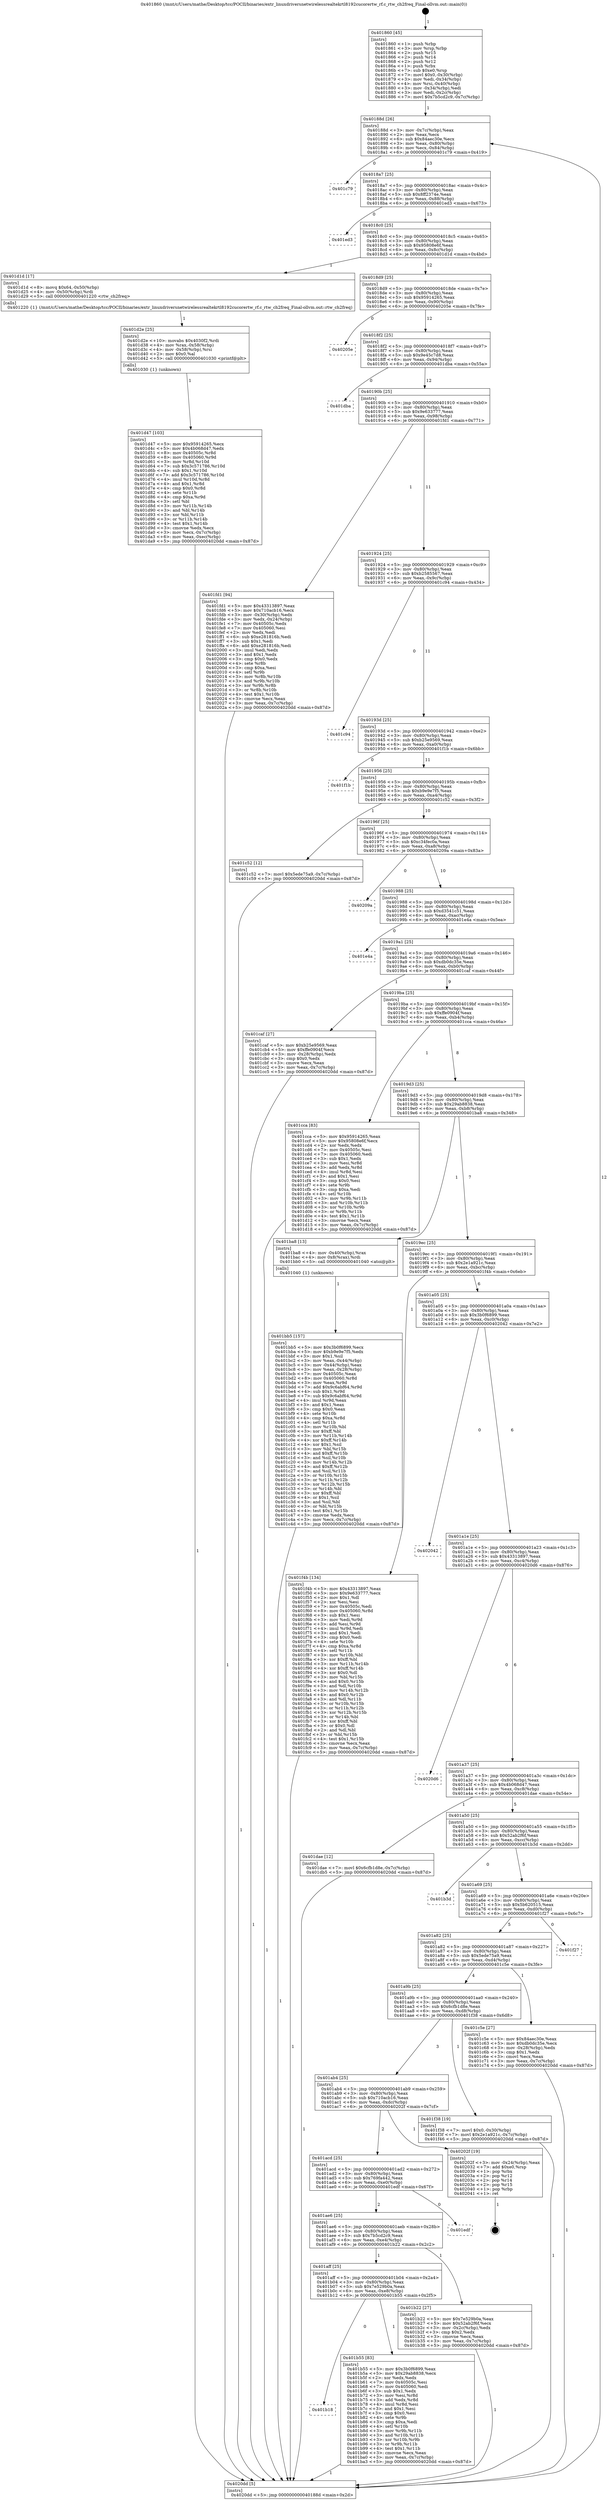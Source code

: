 digraph "0x401860" {
  label = "0x401860 (/mnt/c/Users/mathe/Desktop/tcc/POCII/binaries/extr_linuxdriversnetwirelessrealtekrtl8192cucorertw_rf.c_rtw_ch2freq_Final-ollvm.out::main(0))"
  labelloc = "t"
  node[shape=record]

  Entry [label="",width=0.3,height=0.3,shape=circle,fillcolor=black,style=filled]
  "0x40188d" [label="{
     0x40188d [26]\l
     | [instrs]\l
     &nbsp;&nbsp;0x40188d \<+3\>: mov -0x7c(%rbp),%eax\l
     &nbsp;&nbsp;0x401890 \<+2\>: mov %eax,%ecx\l
     &nbsp;&nbsp;0x401892 \<+6\>: sub $0x84aec30e,%ecx\l
     &nbsp;&nbsp;0x401898 \<+3\>: mov %eax,-0x80(%rbp)\l
     &nbsp;&nbsp;0x40189b \<+6\>: mov %ecx,-0x84(%rbp)\l
     &nbsp;&nbsp;0x4018a1 \<+6\>: je 0000000000401c79 \<main+0x419\>\l
  }"]
  "0x401c79" [label="{
     0x401c79\l
  }", style=dashed]
  "0x4018a7" [label="{
     0x4018a7 [25]\l
     | [instrs]\l
     &nbsp;&nbsp;0x4018a7 \<+5\>: jmp 00000000004018ac \<main+0x4c\>\l
     &nbsp;&nbsp;0x4018ac \<+3\>: mov -0x80(%rbp),%eax\l
     &nbsp;&nbsp;0x4018af \<+5\>: sub $0x8ff2374e,%eax\l
     &nbsp;&nbsp;0x4018b4 \<+6\>: mov %eax,-0x88(%rbp)\l
     &nbsp;&nbsp;0x4018ba \<+6\>: je 0000000000401ed3 \<main+0x673\>\l
  }"]
  Exit [label="",width=0.3,height=0.3,shape=circle,fillcolor=black,style=filled,peripheries=2]
  "0x401ed3" [label="{
     0x401ed3\l
  }", style=dashed]
  "0x4018c0" [label="{
     0x4018c0 [25]\l
     | [instrs]\l
     &nbsp;&nbsp;0x4018c0 \<+5\>: jmp 00000000004018c5 \<main+0x65\>\l
     &nbsp;&nbsp;0x4018c5 \<+3\>: mov -0x80(%rbp),%eax\l
     &nbsp;&nbsp;0x4018c8 \<+5\>: sub $0x95808e6f,%eax\l
     &nbsp;&nbsp;0x4018cd \<+6\>: mov %eax,-0x8c(%rbp)\l
     &nbsp;&nbsp;0x4018d3 \<+6\>: je 0000000000401d1d \<main+0x4bd\>\l
  }"]
  "0x401d47" [label="{
     0x401d47 [103]\l
     | [instrs]\l
     &nbsp;&nbsp;0x401d47 \<+5\>: mov $0x95914265,%ecx\l
     &nbsp;&nbsp;0x401d4c \<+5\>: mov $0x4b068d47,%edx\l
     &nbsp;&nbsp;0x401d51 \<+8\>: mov 0x40505c,%r8d\l
     &nbsp;&nbsp;0x401d59 \<+8\>: mov 0x405060,%r9d\l
     &nbsp;&nbsp;0x401d61 \<+3\>: mov %r8d,%r10d\l
     &nbsp;&nbsp;0x401d64 \<+7\>: sub $0x3c571786,%r10d\l
     &nbsp;&nbsp;0x401d6b \<+4\>: sub $0x1,%r10d\l
     &nbsp;&nbsp;0x401d6f \<+7\>: add $0x3c571786,%r10d\l
     &nbsp;&nbsp;0x401d76 \<+4\>: imul %r10d,%r8d\l
     &nbsp;&nbsp;0x401d7a \<+4\>: and $0x1,%r8d\l
     &nbsp;&nbsp;0x401d7e \<+4\>: cmp $0x0,%r8d\l
     &nbsp;&nbsp;0x401d82 \<+4\>: sete %r11b\l
     &nbsp;&nbsp;0x401d86 \<+4\>: cmp $0xa,%r9d\l
     &nbsp;&nbsp;0x401d8a \<+3\>: setl %bl\l
     &nbsp;&nbsp;0x401d8d \<+3\>: mov %r11b,%r14b\l
     &nbsp;&nbsp;0x401d90 \<+3\>: and %bl,%r14b\l
     &nbsp;&nbsp;0x401d93 \<+3\>: xor %bl,%r11b\l
     &nbsp;&nbsp;0x401d96 \<+3\>: or %r11b,%r14b\l
     &nbsp;&nbsp;0x401d99 \<+4\>: test $0x1,%r14b\l
     &nbsp;&nbsp;0x401d9d \<+3\>: cmovne %edx,%ecx\l
     &nbsp;&nbsp;0x401da0 \<+3\>: mov %ecx,-0x7c(%rbp)\l
     &nbsp;&nbsp;0x401da3 \<+6\>: mov %eax,-0xec(%rbp)\l
     &nbsp;&nbsp;0x401da9 \<+5\>: jmp 00000000004020dd \<main+0x87d\>\l
  }"]
  "0x401d1d" [label="{
     0x401d1d [17]\l
     | [instrs]\l
     &nbsp;&nbsp;0x401d1d \<+8\>: movq $0x64,-0x50(%rbp)\l
     &nbsp;&nbsp;0x401d25 \<+4\>: mov -0x50(%rbp),%rdi\l
     &nbsp;&nbsp;0x401d29 \<+5\>: call 0000000000401220 \<rtw_ch2freq\>\l
     | [calls]\l
     &nbsp;&nbsp;0x401220 \{1\} (/mnt/c/Users/mathe/Desktop/tcc/POCII/binaries/extr_linuxdriversnetwirelessrealtekrtl8192cucorertw_rf.c_rtw_ch2freq_Final-ollvm.out::rtw_ch2freq)\l
  }"]
  "0x4018d9" [label="{
     0x4018d9 [25]\l
     | [instrs]\l
     &nbsp;&nbsp;0x4018d9 \<+5\>: jmp 00000000004018de \<main+0x7e\>\l
     &nbsp;&nbsp;0x4018de \<+3\>: mov -0x80(%rbp),%eax\l
     &nbsp;&nbsp;0x4018e1 \<+5\>: sub $0x95914265,%eax\l
     &nbsp;&nbsp;0x4018e6 \<+6\>: mov %eax,-0x90(%rbp)\l
     &nbsp;&nbsp;0x4018ec \<+6\>: je 000000000040205e \<main+0x7fe\>\l
  }"]
  "0x401d2e" [label="{
     0x401d2e [25]\l
     | [instrs]\l
     &nbsp;&nbsp;0x401d2e \<+10\>: movabs $0x4030f2,%rdi\l
     &nbsp;&nbsp;0x401d38 \<+4\>: mov %rax,-0x58(%rbp)\l
     &nbsp;&nbsp;0x401d3c \<+4\>: mov -0x58(%rbp),%rsi\l
     &nbsp;&nbsp;0x401d40 \<+2\>: mov $0x0,%al\l
     &nbsp;&nbsp;0x401d42 \<+5\>: call 0000000000401030 \<printf@plt\>\l
     | [calls]\l
     &nbsp;&nbsp;0x401030 \{1\} (unknown)\l
  }"]
  "0x40205e" [label="{
     0x40205e\l
  }", style=dashed]
  "0x4018f2" [label="{
     0x4018f2 [25]\l
     | [instrs]\l
     &nbsp;&nbsp;0x4018f2 \<+5\>: jmp 00000000004018f7 \<main+0x97\>\l
     &nbsp;&nbsp;0x4018f7 \<+3\>: mov -0x80(%rbp),%eax\l
     &nbsp;&nbsp;0x4018fa \<+5\>: sub $0x9e45c7d8,%eax\l
     &nbsp;&nbsp;0x4018ff \<+6\>: mov %eax,-0x94(%rbp)\l
     &nbsp;&nbsp;0x401905 \<+6\>: je 0000000000401dba \<main+0x55a\>\l
  }"]
  "0x401bb5" [label="{
     0x401bb5 [157]\l
     | [instrs]\l
     &nbsp;&nbsp;0x401bb5 \<+5\>: mov $0x3b0f6899,%ecx\l
     &nbsp;&nbsp;0x401bba \<+5\>: mov $0xb9e9e7f5,%edx\l
     &nbsp;&nbsp;0x401bbf \<+3\>: mov $0x1,%sil\l
     &nbsp;&nbsp;0x401bc2 \<+3\>: mov %eax,-0x44(%rbp)\l
     &nbsp;&nbsp;0x401bc5 \<+3\>: mov -0x44(%rbp),%eax\l
     &nbsp;&nbsp;0x401bc8 \<+3\>: mov %eax,-0x28(%rbp)\l
     &nbsp;&nbsp;0x401bcb \<+7\>: mov 0x40505c,%eax\l
     &nbsp;&nbsp;0x401bd2 \<+8\>: mov 0x405060,%r8d\l
     &nbsp;&nbsp;0x401bda \<+3\>: mov %eax,%r9d\l
     &nbsp;&nbsp;0x401bdd \<+7\>: add $0x9c6abf64,%r9d\l
     &nbsp;&nbsp;0x401be4 \<+4\>: sub $0x1,%r9d\l
     &nbsp;&nbsp;0x401be8 \<+7\>: sub $0x9c6abf64,%r9d\l
     &nbsp;&nbsp;0x401bef \<+4\>: imul %r9d,%eax\l
     &nbsp;&nbsp;0x401bf3 \<+3\>: and $0x1,%eax\l
     &nbsp;&nbsp;0x401bf6 \<+3\>: cmp $0x0,%eax\l
     &nbsp;&nbsp;0x401bf9 \<+4\>: sete %r10b\l
     &nbsp;&nbsp;0x401bfd \<+4\>: cmp $0xa,%r8d\l
     &nbsp;&nbsp;0x401c01 \<+4\>: setl %r11b\l
     &nbsp;&nbsp;0x401c05 \<+3\>: mov %r10b,%bl\l
     &nbsp;&nbsp;0x401c08 \<+3\>: xor $0xff,%bl\l
     &nbsp;&nbsp;0x401c0b \<+3\>: mov %r11b,%r14b\l
     &nbsp;&nbsp;0x401c0e \<+4\>: xor $0xff,%r14b\l
     &nbsp;&nbsp;0x401c12 \<+4\>: xor $0x1,%sil\l
     &nbsp;&nbsp;0x401c16 \<+3\>: mov %bl,%r15b\l
     &nbsp;&nbsp;0x401c19 \<+4\>: and $0xff,%r15b\l
     &nbsp;&nbsp;0x401c1d \<+3\>: and %sil,%r10b\l
     &nbsp;&nbsp;0x401c20 \<+3\>: mov %r14b,%r12b\l
     &nbsp;&nbsp;0x401c23 \<+4\>: and $0xff,%r12b\l
     &nbsp;&nbsp;0x401c27 \<+3\>: and %sil,%r11b\l
     &nbsp;&nbsp;0x401c2a \<+3\>: or %r10b,%r15b\l
     &nbsp;&nbsp;0x401c2d \<+3\>: or %r11b,%r12b\l
     &nbsp;&nbsp;0x401c30 \<+3\>: xor %r12b,%r15b\l
     &nbsp;&nbsp;0x401c33 \<+3\>: or %r14b,%bl\l
     &nbsp;&nbsp;0x401c36 \<+3\>: xor $0xff,%bl\l
     &nbsp;&nbsp;0x401c39 \<+4\>: or $0x1,%sil\l
     &nbsp;&nbsp;0x401c3d \<+3\>: and %sil,%bl\l
     &nbsp;&nbsp;0x401c40 \<+3\>: or %bl,%r15b\l
     &nbsp;&nbsp;0x401c43 \<+4\>: test $0x1,%r15b\l
     &nbsp;&nbsp;0x401c47 \<+3\>: cmovne %edx,%ecx\l
     &nbsp;&nbsp;0x401c4a \<+3\>: mov %ecx,-0x7c(%rbp)\l
     &nbsp;&nbsp;0x401c4d \<+5\>: jmp 00000000004020dd \<main+0x87d\>\l
  }"]
  "0x401dba" [label="{
     0x401dba\l
  }", style=dashed]
  "0x40190b" [label="{
     0x40190b [25]\l
     | [instrs]\l
     &nbsp;&nbsp;0x40190b \<+5\>: jmp 0000000000401910 \<main+0xb0\>\l
     &nbsp;&nbsp;0x401910 \<+3\>: mov -0x80(%rbp),%eax\l
     &nbsp;&nbsp;0x401913 \<+5\>: sub $0x9e633777,%eax\l
     &nbsp;&nbsp;0x401918 \<+6\>: mov %eax,-0x98(%rbp)\l
     &nbsp;&nbsp;0x40191e \<+6\>: je 0000000000401fd1 \<main+0x771\>\l
  }"]
  "0x401b18" [label="{
     0x401b18\l
  }", style=dashed]
  "0x401fd1" [label="{
     0x401fd1 [94]\l
     | [instrs]\l
     &nbsp;&nbsp;0x401fd1 \<+5\>: mov $0x43313897,%eax\l
     &nbsp;&nbsp;0x401fd6 \<+5\>: mov $0x710acb16,%ecx\l
     &nbsp;&nbsp;0x401fdb \<+3\>: mov -0x30(%rbp),%edx\l
     &nbsp;&nbsp;0x401fde \<+3\>: mov %edx,-0x24(%rbp)\l
     &nbsp;&nbsp;0x401fe1 \<+7\>: mov 0x40505c,%edx\l
     &nbsp;&nbsp;0x401fe8 \<+7\>: mov 0x405060,%esi\l
     &nbsp;&nbsp;0x401fef \<+2\>: mov %edx,%edi\l
     &nbsp;&nbsp;0x401ff1 \<+6\>: sub $0xe281816b,%edi\l
     &nbsp;&nbsp;0x401ff7 \<+3\>: sub $0x1,%edi\l
     &nbsp;&nbsp;0x401ffa \<+6\>: add $0xe281816b,%edi\l
     &nbsp;&nbsp;0x402000 \<+3\>: imul %edi,%edx\l
     &nbsp;&nbsp;0x402003 \<+3\>: and $0x1,%edx\l
     &nbsp;&nbsp;0x402006 \<+3\>: cmp $0x0,%edx\l
     &nbsp;&nbsp;0x402009 \<+4\>: sete %r8b\l
     &nbsp;&nbsp;0x40200d \<+3\>: cmp $0xa,%esi\l
     &nbsp;&nbsp;0x402010 \<+4\>: setl %r9b\l
     &nbsp;&nbsp;0x402014 \<+3\>: mov %r8b,%r10b\l
     &nbsp;&nbsp;0x402017 \<+3\>: and %r9b,%r10b\l
     &nbsp;&nbsp;0x40201a \<+3\>: xor %r9b,%r8b\l
     &nbsp;&nbsp;0x40201d \<+3\>: or %r8b,%r10b\l
     &nbsp;&nbsp;0x402020 \<+4\>: test $0x1,%r10b\l
     &nbsp;&nbsp;0x402024 \<+3\>: cmovne %ecx,%eax\l
     &nbsp;&nbsp;0x402027 \<+3\>: mov %eax,-0x7c(%rbp)\l
     &nbsp;&nbsp;0x40202a \<+5\>: jmp 00000000004020dd \<main+0x87d\>\l
  }"]
  "0x401924" [label="{
     0x401924 [25]\l
     | [instrs]\l
     &nbsp;&nbsp;0x401924 \<+5\>: jmp 0000000000401929 \<main+0xc9\>\l
     &nbsp;&nbsp;0x401929 \<+3\>: mov -0x80(%rbp),%eax\l
     &nbsp;&nbsp;0x40192c \<+5\>: sub $0xb2585567,%eax\l
     &nbsp;&nbsp;0x401931 \<+6\>: mov %eax,-0x9c(%rbp)\l
     &nbsp;&nbsp;0x401937 \<+6\>: je 0000000000401c94 \<main+0x434\>\l
  }"]
  "0x401b55" [label="{
     0x401b55 [83]\l
     | [instrs]\l
     &nbsp;&nbsp;0x401b55 \<+5\>: mov $0x3b0f6899,%eax\l
     &nbsp;&nbsp;0x401b5a \<+5\>: mov $0x29ab8838,%ecx\l
     &nbsp;&nbsp;0x401b5f \<+2\>: xor %edx,%edx\l
     &nbsp;&nbsp;0x401b61 \<+7\>: mov 0x40505c,%esi\l
     &nbsp;&nbsp;0x401b68 \<+7\>: mov 0x405060,%edi\l
     &nbsp;&nbsp;0x401b6f \<+3\>: sub $0x1,%edx\l
     &nbsp;&nbsp;0x401b72 \<+3\>: mov %esi,%r8d\l
     &nbsp;&nbsp;0x401b75 \<+3\>: add %edx,%r8d\l
     &nbsp;&nbsp;0x401b78 \<+4\>: imul %r8d,%esi\l
     &nbsp;&nbsp;0x401b7c \<+3\>: and $0x1,%esi\l
     &nbsp;&nbsp;0x401b7f \<+3\>: cmp $0x0,%esi\l
     &nbsp;&nbsp;0x401b82 \<+4\>: sete %r9b\l
     &nbsp;&nbsp;0x401b86 \<+3\>: cmp $0xa,%edi\l
     &nbsp;&nbsp;0x401b89 \<+4\>: setl %r10b\l
     &nbsp;&nbsp;0x401b8d \<+3\>: mov %r9b,%r11b\l
     &nbsp;&nbsp;0x401b90 \<+3\>: and %r10b,%r11b\l
     &nbsp;&nbsp;0x401b93 \<+3\>: xor %r10b,%r9b\l
     &nbsp;&nbsp;0x401b96 \<+3\>: or %r9b,%r11b\l
     &nbsp;&nbsp;0x401b99 \<+4\>: test $0x1,%r11b\l
     &nbsp;&nbsp;0x401b9d \<+3\>: cmovne %ecx,%eax\l
     &nbsp;&nbsp;0x401ba0 \<+3\>: mov %eax,-0x7c(%rbp)\l
     &nbsp;&nbsp;0x401ba3 \<+5\>: jmp 00000000004020dd \<main+0x87d\>\l
  }"]
  "0x401c94" [label="{
     0x401c94\l
  }", style=dashed]
  "0x40193d" [label="{
     0x40193d [25]\l
     | [instrs]\l
     &nbsp;&nbsp;0x40193d \<+5\>: jmp 0000000000401942 \<main+0xe2\>\l
     &nbsp;&nbsp;0x401942 \<+3\>: mov -0x80(%rbp),%eax\l
     &nbsp;&nbsp;0x401945 \<+5\>: sub $0xb25e9569,%eax\l
     &nbsp;&nbsp;0x40194a \<+6\>: mov %eax,-0xa0(%rbp)\l
     &nbsp;&nbsp;0x401950 \<+6\>: je 0000000000401f1b \<main+0x6bb\>\l
  }"]
  "0x401860" [label="{
     0x401860 [45]\l
     | [instrs]\l
     &nbsp;&nbsp;0x401860 \<+1\>: push %rbp\l
     &nbsp;&nbsp;0x401861 \<+3\>: mov %rsp,%rbp\l
     &nbsp;&nbsp;0x401864 \<+2\>: push %r15\l
     &nbsp;&nbsp;0x401866 \<+2\>: push %r14\l
     &nbsp;&nbsp;0x401868 \<+2\>: push %r12\l
     &nbsp;&nbsp;0x40186a \<+1\>: push %rbx\l
     &nbsp;&nbsp;0x40186b \<+7\>: sub $0xe0,%rsp\l
     &nbsp;&nbsp;0x401872 \<+7\>: movl $0x0,-0x30(%rbp)\l
     &nbsp;&nbsp;0x401879 \<+3\>: mov %edi,-0x34(%rbp)\l
     &nbsp;&nbsp;0x40187c \<+4\>: mov %rsi,-0x40(%rbp)\l
     &nbsp;&nbsp;0x401880 \<+3\>: mov -0x34(%rbp),%edi\l
     &nbsp;&nbsp;0x401883 \<+3\>: mov %edi,-0x2c(%rbp)\l
     &nbsp;&nbsp;0x401886 \<+7\>: movl $0x7b5cd2c9,-0x7c(%rbp)\l
  }"]
  "0x401f1b" [label="{
     0x401f1b\l
  }", style=dashed]
  "0x401956" [label="{
     0x401956 [25]\l
     | [instrs]\l
     &nbsp;&nbsp;0x401956 \<+5\>: jmp 000000000040195b \<main+0xfb\>\l
     &nbsp;&nbsp;0x40195b \<+3\>: mov -0x80(%rbp),%eax\l
     &nbsp;&nbsp;0x40195e \<+5\>: sub $0xb9e9e7f5,%eax\l
     &nbsp;&nbsp;0x401963 \<+6\>: mov %eax,-0xa4(%rbp)\l
     &nbsp;&nbsp;0x401969 \<+6\>: je 0000000000401c52 \<main+0x3f2\>\l
  }"]
  "0x4020dd" [label="{
     0x4020dd [5]\l
     | [instrs]\l
     &nbsp;&nbsp;0x4020dd \<+5\>: jmp 000000000040188d \<main+0x2d\>\l
  }"]
  "0x401c52" [label="{
     0x401c52 [12]\l
     | [instrs]\l
     &nbsp;&nbsp;0x401c52 \<+7\>: movl $0x5ede75a9,-0x7c(%rbp)\l
     &nbsp;&nbsp;0x401c59 \<+5\>: jmp 00000000004020dd \<main+0x87d\>\l
  }"]
  "0x40196f" [label="{
     0x40196f [25]\l
     | [instrs]\l
     &nbsp;&nbsp;0x40196f \<+5\>: jmp 0000000000401974 \<main+0x114\>\l
     &nbsp;&nbsp;0x401974 \<+3\>: mov -0x80(%rbp),%eax\l
     &nbsp;&nbsp;0x401977 \<+5\>: sub $0xc34fec0a,%eax\l
     &nbsp;&nbsp;0x40197c \<+6\>: mov %eax,-0xa8(%rbp)\l
     &nbsp;&nbsp;0x401982 \<+6\>: je 000000000040209a \<main+0x83a\>\l
  }"]
  "0x401aff" [label="{
     0x401aff [25]\l
     | [instrs]\l
     &nbsp;&nbsp;0x401aff \<+5\>: jmp 0000000000401b04 \<main+0x2a4\>\l
     &nbsp;&nbsp;0x401b04 \<+3\>: mov -0x80(%rbp),%eax\l
     &nbsp;&nbsp;0x401b07 \<+5\>: sub $0x7e529b0a,%eax\l
     &nbsp;&nbsp;0x401b0c \<+6\>: mov %eax,-0xe8(%rbp)\l
     &nbsp;&nbsp;0x401b12 \<+6\>: je 0000000000401b55 \<main+0x2f5\>\l
  }"]
  "0x40209a" [label="{
     0x40209a\l
  }", style=dashed]
  "0x401988" [label="{
     0x401988 [25]\l
     | [instrs]\l
     &nbsp;&nbsp;0x401988 \<+5\>: jmp 000000000040198d \<main+0x12d\>\l
     &nbsp;&nbsp;0x40198d \<+3\>: mov -0x80(%rbp),%eax\l
     &nbsp;&nbsp;0x401990 \<+5\>: sub $0xd3541c51,%eax\l
     &nbsp;&nbsp;0x401995 \<+6\>: mov %eax,-0xac(%rbp)\l
     &nbsp;&nbsp;0x40199b \<+6\>: je 0000000000401e4a \<main+0x5ea\>\l
  }"]
  "0x401b22" [label="{
     0x401b22 [27]\l
     | [instrs]\l
     &nbsp;&nbsp;0x401b22 \<+5\>: mov $0x7e529b0a,%eax\l
     &nbsp;&nbsp;0x401b27 \<+5\>: mov $0x52ab2f6f,%ecx\l
     &nbsp;&nbsp;0x401b2c \<+3\>: mov -0x2c(%rbp),%edx\l
     &nbsp;&nbsp;0x401b2f \<+3\>: cmp $0x2,%edx\l
     &nbsp;&nbsp;0x401b32 \<+3\>: cmovne %ecx,%eax\l
     &nbsp;&nbsp;0x401b35 \<+3\>: mov %eax,-0x7c(%rbp)\l
     &nbsp;&nbsp;0x401b38 \<+5\>: jmp 00000000004020dd \<main+0x87d\>\l
  }"]
  "0x401e4a" [label="{
     0x401e4a\l
  }", style=dashed]
  "0x4019a1" [label="{
     0x4019a1 [25]\l
     | [instrs]\l
     &nbsp;&nbsp;0x4019a1 \<+5\>: jmp 00000000004019a6 \<main+0x146\>\l
     &nbsp;&nbsp;0x4019a6 \<+3\>: mov -0x80(%rbp),%eax\l
     &nbsp;&nbsp;0x4019a9 \<+5\>: sub $0xdb0dc35e,%eax\l
     &nbsp;&nbsp;0x4019ae \<+6\>: mov %eax,-0xb0(%rbp)\l
     &nbsp;&nbsp;0x4019b4 \<+6\>: je 0000000000401caf \<main+0x44f\>\l
  }"]
  "0x401ae6" [label="{
     0x401ae6 [25]\l
     | [instrs]\l
     &nbsp;&nbsp;0x401ae6 \<+5\>: jmp 0000000000401aeb \<main+0x28b\>\l
     &nbsp;&nbsp;0x401aeb \<+3\>: mov -0x80(%rbp),%eax\l
     &nbsp;&nbsp;0x401aee \<+5\>: sub $0x7b5cd2c9,%eax\l
     &nbsp;&nbsp;0x401af3 \<+6\>: mov %eax,-0xe4(%rbp)\l
     &nbsp;&nbsp;0x401af9 \<+6\>: je 0000000000401b22 \<main+0x2c2\>\l
  }"]
  "0x401caf" [label="{
     0x401caf [27]\l
     | [instrs]\l
     &nbsp;&nbsp;0x401caf \<+5\>: mov $0xb25e9569,%eax\l
     &nbsp;&nbsp;0x401cb4 \<+5\>: mov $0xffe0904f,%ecx\l
     &nbsp;&nbsp;0x401cb9 \<+3\>: mov -0x28(%rbp),%edx\l
     &nbsp;&nbsp;0x401cbc \<+3\>: cmp $0x0,%edx\l
     &nbsp;&nbsp;0x401cbf \<+3\>: cmove %ecx,%eax\l
     &nbsp;&nbsp;0x401cc2 \<+3\>: mov %eax,-0x7c(%rbp)\l
     &nbsp;&nbsp;0x401cc5 \<+5\>: jmp 00000000004020dd \<main+0x87d\>\l
  }"]
  "0x4019ba" [label="{
     0x4019ba [25]\l
     | [instrs]\l
     &nbsp;&nbsp;0x4019ba \<+5\>: jmp 00000000004019bf \<main+0x15f\>\l
     &nbsp;&nbsp;0x4019bf \<+3\>: mov -0x80(%rbp),%eax\l
     &nbsp;&nbsp;0x4019c2 \<+5\>: sub $0xffe0904f,%eax\l
     &nbsp;&nbsp;0x4019c7 \<+6\>: mov %eax,-0xb4(%rbp)\l
     &nbsp;&nbsp;0x4019cd \<+6\>: je 0000000000401cca \<main+0x46a\>\l
  }"]
  "0x401edf" [label="{
     0x401edf\l
  }", style=dashed]
  "0x401cca" [label="{
     0x401cca [83]\l
     | [instrs]\l
     &nbsp;&nbsp;0x401cca \<+5\>: mov $0x95914265,%eax\l
     &nbsp;&nbsp;0x401ccf \<+5\>: mov $0x95808e6f,%ecx\l
     &nbsp;&nbsp;0x401cd4 \<+2\>: xor %edx,%edx\l
     &nbsp;&nbsp;0x401cd6 \<+7\>: mov 0x40505c,%esi\l
     &nbsp;&nbsp;0x401cdd \<+7\>: mov 0x405060,%edi\l
     &nbsp;&nbsp;0x401ce4 \<+3\>: sub $0x1,%edx\l
     &nbsp;&nbsp;0x401ce7 \<+3\>: mov %esi,%r8d\l
     &nbsp;&nbsp;0x401cea \<+3\>: add %edx,%r8d\l
     &nbsp;&nbsp;0x401ced \<+4\>: imul %r8d,%esi\l
     &nbsp;&nbsp;0x401cf1 \<+3\>: and $0x1,%esi\l
     &nbsp;&nbsp;0x401cf4 \<+3\>: cmp $0x0,%esi\l
     &nbsp;&nbsp;0x401cf7 \<+4\>: sete %r9b\l
     &nbsp;&nbsp;0x401cfb \<+3\>: cmp $0xa,%edi\l
     &nbsp;&nbsp;0x401cfe \<+4\>: setl %r10b\l
     &nbsp;&nbsp;0x401d02 \<+3\>: mov %r9b,%r11b\l
     &nbsp;&nbsp;0x401d05 \<+3\>: and %r10b,%r11b\l
     &nbsp;&nbsp;0x401d08 \<+3\>: xor %r10b,%r9b\l
     &nbsp;&nbsp;0x401d0b \<+3\>: or %r9b,%r11b\l
     &nbsp;&nbsp;0x401d0e \<+4\>: test $0x1,%r11b\l
     &nbsp;&nbsp;0x401d12 \<+3\>: cmovne %ecx,%eax\l
     &nbsp;&nbsp;0x401d15 \<+3\>: mov %eax,-0x7c(%rbp)\l
     &nbsp;&nbsp;0x401d18 \<+5\>: jmp 00000000004020dd \<main+0x87d\>\l
  }"]
  "0x4019d3" [label="{
     0x4019d3 [25]\l
     | [instrs]\l
     &nbsp;&nbsp;0x4019d3 \<+5\>: jmp 00000000004019d8 \<main+0x178\>\l
     &nbsp;&nbsp;0x4019d8 \<+3\>: mov -0x80(%rbp),%eax\l
     &nbsp;&nbsp;0x4019db \<+5\>: sub $0x29ab8838,%eax\l
     &nbsp;&nbsp;0x4019e0 \<+6\>: mov %eax,-0xb8(%rbp)\l
     &nbsp;&nbsp;0x4019e6 \<+6\>: je 0000000000401ba8 \<main+0x348\>\l
  }"]
  "0x401acd" [label="{
     0x401acd [25]\l
     | [instrs]\l
     &nbsp;&nbsp;0x401acd \<+5\>: jmp 0000000000401ad2 \<main+0x272\>\l
     &nbsp;&nbsp;0x401ad2 \<+3\>: mov -0x80(%rbp),%eax\l
     &nbsp;&nbsp;0x401ad5 \<+5\>: sub $0x769fa442,%eax\l
     &nbsp;&nbsp;0x401ada \<+6\>: mov %eax,-0xe0(%rbp)\l
     &nbsp;&nbsp;0x401ae0 \<+6\>: je 0000000000401edf \<main+0x67f\>\l
  }"]
  "0x401ba8" [label="{
     0x401ba8 [13]\l
     | [instrs]\l
     &nbsp;&nbsp;0x401ba8 \<+4\>: mov -0x40(%rbp),%rax\l
     &nbsp;&nbsp;0x401bac \<+4\>: mov 0x8(%rax),%rdi\l
     &nbsp;&nbsp;0x401bb0 \<+5\>: call 0000000000401040 \<atoi@plt\>\l
     | [calls]\l
     &nbsp;&nbsp;0x401040 \{1\} (unknown)\l
  }"]
  "0x4019ec" [label="{
     0x4019ec [25]\l
     | [instrs]\l
     &nbsp;&nbsp;0x4019ec \<+5\>: jmp 00000000004019f1 \<main+0x191\>\l
     &nbsp;&nbsp;0x4019f1 \<+3\>: mov -0x80(%rbp),%eax\l
     &nbsp;&nbsp;0x4019f4 \<+5\>: sub $0x2e1a921c,%eax\l
     &nbsp;&nbsp;0x4019f9 \<+6\>: mov %eax,-0xbc(%rbp)\l
     &nbsp;&nbsp;0x4019ff \<+6\>: je 0000000000401f4b \<main+0x6eb\>\l
  }"]
  "0x40202f" [label="{
     0x40202f [19]\l
     | [instrs]\l
     &nbsp;&nbsp;0x40202f \<+3\>: mov -0x24(%rbp),%eax\l
     &nbsp;&nbsp;0x402032 \<+7\>: add $0xe0,%rsp\l
     &nbsp;&nbsp;0x402039 \<+1\>: pop %rbx\l
     &nbsp;&nbsp;0x40203a \<+2\>: pop %r12\l
     &nbsp;&nbsp;0x40203c \<+2\>: pop %r14\l
     &nbsp;&nbsp;0x40203e \<+2\>: pop %r15\l
     &nbsp;&nbsp;0x402040 \<+1\>: pop %rbp\l
     &nbsp;&nbsp;0x402041 \<+1\>: ret\l
  }"]
  "0x401f4b" [label="{
     0x401f4b [134]\l
     | [instrs]\l
     &nbsp;&nbsp;0x401f4b \<+5\>: mov $0x43313897,%eax\l
     &nbsp;&nbsp;0x401f50 \<+5\>: mov $0x9e633777,%ecx\l
     &nbsp;&nbsp;0x401f55 \<+2\>: mov $0x1,%dl\l
     &nbsp;&nbsp;0x401f57 \<+2\>: xor %esi,%esi\l
     &nbsp;&nbsp;0x401f59 \<+7\>: mov 0x40505c,%edi\l
     &nbsp;&nbsp;0x401f60 \<+8\>: mov 0x405060,%r8d\l
     &nbsp;&nbsp;0x401f68 \<+3\>: sub $0x1,%esi\l
     &nbsp;&nbsp;0x401f6b \<+3\>: mov %edi,%r9d\l
     &nbsp;&nbsp;0x401f6e \<+3\>: add %esi,%r9d\l
     &nbsp;&nbsp;0x401f71 \<+4\>: imul %r9d,%edi\l
     &nbsp;&nbsp;0x401f75 \<+3\>: and $0x1,%edi\l
     &nbsp;&nbsp;0x401f78 \<+3\>: cmp $0x0,%edi\l
     &nbsp;&nbsp;0x401f7b \<+4\>: sete %r10b\l
     &nbsp;&nbsp;0x401f7f \<+4\>: cmp $0xa,%r8d\l
     &nbsp;&nbsp;0x401f83 \<+4\>: setl %r11b\l
     &nbsp;&nbsp;0x401f87 \<+3\>: mov %r10b,%bl\l
     &nbsp;&nbsp;0x401f8a \<+3\>: xor $0xff,%bl\l
     &nbsp;&nbsp;0x401f8d \<+3\>: mov %r11b,%r14b\l
     &nbsp;&nbsp;0x401f90 \<+4\>: xor $0xff,%r14b\l
     &nbsp;&nbsp;0x401f94 \<+3\>: xor $0x0,%dl\l
     &nbsp;&nbsp;0x401f97 \<+3\>: mov %bl,%r15b\l
     &nbsp;&nbsp;0x401f9a \<+4\>: and $0x0,%r15b\l
     &nbsp;&nbsp;0x401f9e \<+3\>: and %dl,%r10b\l
     &nbsp;&nbsp;0x401fa1 \<+3\>: mov %r14b,%r12b\l
     &nbsp;&nbsp;0x401fa4 \<+4\>: and $0x0,%r12b\l
     &nbsp;&nbsp;0x401fa8 \<+3\>: and %dl,%r11b\l
     &nbsp;&nbsp;0x401fab \<+3\>: or %r10b,%r15b\l
     &nbsp;&nbsp;0x401fae \<+3\>: or %r11b,%r12b\l
     &nbsp;&nbsp;0x401fb1 \<+3\>: xor %r12b,%r15b\l
     &nbsp;&nbsp;0x401fb4 \<+3\>: or %r14b,%bl\l
     &nbsp;&nbsp;0x401fb7 \<+3\>: xor $0xff,%bl\l
     &nbsp;&nbsp;0x401fba \<+3\>: or $0x0,%dl\l
     &nbsp;&nbsp;0x401fbd \<+2\>: and %dl,%bl\l
     &nbsp;&nbsp;0x401fbf \<+3\>: or %bl,%r15b\l
     &nbsp;&nbsp;0x401fc2 \<+4\>: test $0x1,%r15b\l
     &nbsp;&nbsp;0x401fc6 \<+3\>: cmovne %ecx,%eax\l
     &nbsp;&nbsp;0x401fc9 \<+3\>: mov %eax,-0x7c(%rbp)\l
     &nbsp;&nbsp;0x401fcc \<+5\>: jmp 00000000004020dd \<main+0x87d\>\l
  }"]
  "0x401a05" [label="{
     0x401a05 [25]\l
     | [instrs]\l
     &nbsp;&nbsp;0x401a05 \<+5\>: jmp 0000000000401a0a \<main+0x1aa\>\l
     &nbsp;&nbsp;0x401a0a \<+3\>: mov -0x80(%rbp),%eax\l
     &nbsp;&nbsp;0x401a0d \<+5\>: sub $0x3b0f6899,%eax\l
     &nbsp;&nbsp;0x401a12 \<+6\>: mov %eax,-0xc0(%rbp)\l
     &nbsp;&nbsp;0x401a18 \<+6\>: je 0000000000402042 \<main+0x7e2\>\l
  }"]
  "0x401ab4" [label="{
     0x401ab4 [25]\l
     | [instrs]\l
     &nbsp;&nbsp;0x401ab4 \<+5\>: jmp 0000000000401ab9 \<main+0x259\>\l
     &nbsp;&nbsp;0x401ab9 \<+3\>: mov -0x80(%rbp),%eax\l
     &nbsp;&nbsp;0x401abc \<+5\>: sub $0x710acb16,%eax\l
     &nbsp;&nbsp;0x401ac1 \<+6\>: mov %eax,-0xdc(%rbp)\l
     &nbsp;&nbsp;0x401ac7 \<+6\>: je 000000000040202f \<main+0x7cf\>\l
  }"]
  "0x402042" [label="{
     0x402042\l
  }", style=dashed]
  "0x401a1e" [label="{
     0x401a1e [25]\l
     | [instrs]\l
     &nbsp;&nbsp;0x401a1e \<+5\>: jmp 0000000000401a23 \<main+0x1c3\>\l
     &nbsp;&nbsp;0x401a23 \<+3\>: mov -0x80(%rbp),%eax\l
     &nbsp;&nbsp;0x401a26 \<+5\>: sub $0x43313897,%eax\l
     &nbsp;&nbsp;0x401a2b \<+6\>: mov %eax,-0xc4(%rbp)\l
     &nbsp;&nbsp;0x401a31 \<+6\>: je 00000000004020d6 \<main+0x876\>\l
  }"]
  "0x401f38" [label="{
     0x401f38 [19]\l
     | [instrs]\l
     &nbsp;&nbsp;0x401f38 \<+7\>: movl $0x0,-0x30(%rbp)\l
     &nbsp;&nbsp;0x401f3f \<+7\>: movl $0x2e1a921c,-0x7c(%rbp)\l
     &nbsp;&nbsp;0x401f46 \<+5\>: jmp 00000000004020dd \<main+0x87d\>\l
  }"]
  "0x4020d6" [label="{
     0x4020d6\l
  }", style=dashed]
  "0x401a37" [label="{
     0x401a37 [25]\l
     | [instrs]\l
     &nbsp;&nbsp;0x401a37 \<+5\>: jmp 0000000000401a3c \<main+0x1dc\>\l
     &nbsp;&nbsp;0x401a3c \<+3\>: mov -0x80(%rbp),%eax\l
     &nbsp;&nbsp;0x401a3f \<+5\>: sub $0x4b068d47,%eax\l
     &nbsp;&nbsp;0x401a44 \<+6\>: mov %eax,-0xc8(%rbp)\l
     &nbsp;&nbsp;0x401a4a \<+6\>: je 0000000000401dae \<main+0x54e\>\l
  }"]
  "0x401a9b" [label="{
     0x401a9b [25]\l
     | [instrs]\l
     &nbsp;&nbsp;0x401a9b \<+5\>: jmp 0000000000401aa0 \<main+0x240\>\l
     &nbsp;&nbsp;0x401aa0 \<+3\>: mov -0x80(%rbp),%eax\l
     &nbsp;&nbsp;0x401aa3 \<+5\>: sub $0x6cfb1d8e,%eax\l
     &nbsp;&nbsp;0x401aa8 \<+6\>: mov %eax,-0xd8(%rbp)\l
     &nbsp;&nbsp;0x401aae \<+6\>: je 0000000000401f38 \<main+0x6d8\>\l
  }"]
  "0x401dae" [label="{
     0x401dae [12]\l
     | [instrs]\l
     &nbsp;&nbsp;0x401dae \<+7\>: movl $0x6cfb1d8e,-0x7c(%rbp)\l
     &nbsp;&nbsp;0x401db5 \<+5\>: jmp 00000000004020dd \<main+0x87d\>\l
  }"]
  "0x401a50" [label="{
     0x401a50 [25]\l
     | [instrs]\l
     &nbsp;&nbsp;0x401a50 \<+5\>: jmp 0000000000401a55 \<main+0x1f5\>\l
     &nbsp;&nbsp;0x401a55 \<+3\>: mov -0x80(%rbp),%eax\l
     &nbsp;&nbsp;0x401a58 \<+5\>: sub $0x52ab2f6f,%eax\l
     &nbsp;&nbsp;0x401a5d \<+6\>: mov %eax,-0xcc(%rbp)\l
     &nbsp;&nbsp;0x401a63 \<+6\>: je 0000000000401b3d \<main+0x2dd\>\l
  }"]
  "0x401c5e" [label="{
     0x401c5e [27]\l
     | [instrs]\l
     &nbsp;&nbsp;0x401c5e \<+5\>: mov $0x84aec30e,%eax\l
     &nbsp;&nbsp;0x401c63 \<+5\>: mov $0xdb0dc35e,%ecx\l
     &nbsp;&nbsp;0x401c68 \<+3\>: mov -0x28(%rbp),%edx\l
     &nbsp;&nbsp;0x401c6b \<+3\>: cmp $0x1,%edx\l
     &nbsp;&nbsp;0x401c6e \<+3\>: cmovl %ecx,%eax\l
     &nbsp;&nbsp;0x401c71 \<+3\>: mov %eax,-0x7c(%rbp)\l
     &nbsp;&nbsp;0x401c74 \<+5\>: jmp 00000000004020dd \<main+0x87d\>\l
  }"]
  "0x401b3d" [label="{
     0x401b3d\l
  }", style=dashed]
  "0x401a69" [label="{
     0x401a69 [25]\l
     | [instrs]\l
     &nbsp;&nbsp;0x401a69 \<+5\>: jmp 0000000000401a6e \<main+0x20e\>\l
     &nbsp;&nbsp;0x401a6e \<+3\>: mov -0x80(%rbp),%eax\l
     &nbsp;&nbsp;0x401a71 \<+5\>: sub $0x5b620515,%eax\l
     &nbsp;&nbsp;0x401a76 \<+6\>: mov %eax,-0xd0(%rbp)\l
     &nbsp;&nbsp;0x401a7c \<+6\>: je 0000000000401f27 \<main+0x6c7\>\l
  }"]
  "0x401a82" [label="{
     0x401a82 [25]\l
     | [instrs]\l
     &nbsp;&nbsp;0x401a82 \<+5\>: jmp 0000000000401a87 \<main+0x227\>\l
     &nbsp;&nbsp;0x401a87 \<+3\>: mov -0x80(%rbp),%eax\l
     &nbsp;&nbsp;0x401a8a \<+5\>: sub $0x5ede75a9,%eax\l
     &nbsp;&nbsp;0x401a8f \<+6\>: mov %eax,-0xd4(%rbp)\l
     &nbsp;&nbsp;0x401a95 \<+6\>: je 0000000000401c5e \<main+0x3fe\>\l
  }"]
  "0x401f27" [label="{
     0x401f27\l
  }", style=dashed]
  Entry -> "0x401860" [label=" 1"]
  "0x40188d" -> "0x401c79" [label=" 0"]
  "0x40188d" -> "0x4018a7" [label=" 13"]
  "0x40202f" -> Exit [label=" 1"]
  "0x4018a7" -> "0x401ed3" [label=" 0"]
  "0x4018a7" -> "0x4018c0" [label=" 13"]
  "0x401fd1" -> "0x4020dd" [label=" 1"]
  "0x4018c0" -> "0x401d1d" [label=" 1"]
  "0x4018c0" -> "0x4018d9" [label=" 12"]
  "0x401f4b" -> "0x4020dd" [label=" 1"]
  "0x4018d9" -> "0x40205e" [label=" 0"]
  "0x4018d9" -> "0x4018f2" [label=" 12"]
  "0x401f38" -> "0x4020dd" [label=" 1"]
  "0x4018f2" -> "0x401dba" [label=" 0"]
  "0x4018f2" -> "0x40190b" [label=" 12"]
  "0x401dae" -> "0x4020dd" [label=" 1"]
  "0x40190b" -> "0x401fd1" [label=" 1"]
  "0x40190b" -> "0x401924" [label=" 11"]
  "0x401d47" -> "0x4020dd" [label=" 1"]
  "0x401924" -> "0x401c94" [label=" 0"]
  "0x401924" -> "0x40193d" [label=" 11"]
  "0x401d2e" -> "0x401d47" [label=" 1"]
  "0x40193d" -> "0x401f1b" [label=" 0"]
  "0x40193d" -> "0x401956" [label=" 11"]
  "0x401cca" -> "0x4020dd" [label=" 1"]
  "0x401956" -> "0x401c52" [label=" 1"]
  "0x401956" -> "0x40196f" [label=" 10"]
  "0x401caf" -> "0x4020dd" [label=" 1"]
  "0x40196f" -> "0x40209a" [label=" 0"]
  "0x40196f" -> "0x401988" [label=" 10"]
  "0x401c5e" -> "0x4020dd" [label=" 1"]
  "0x401988" -> "0x401e4a" [label=" 0"]
  "0x401988" -> "0x4019a1" [label=" 10"]
  "0x401c52" -> "0x4020dd" [label=" 1"]
  "0x4019a1" -> "0x401caf" [label=" 1"]
  "0x4019a1" -> "0x4019ba" [label=" 9"]
  "0x401ba8" -> "0x401bb5" [label=" 1"]
  "0x4019ba" -> "0x401cca" [label=" 1"]
  "0x4019ba" -> "0x4019d3" [label=" 8"]
  "0x401b55" -> "0x4020dd" [label=" 1"]
  "0x4019d3" -> "0x401ba8" [label=" 1"]
  "0x4019d3" -> "0x4019ec" [label=" 7"]
  "0x401aff" -> "0x401b55" [label=" 1"]
  "0x4019ec" -> "0x401f4b" [label=" 1"]
  "0x4019ec" -> "0x401a05" [label=" 6"]
  "0x401d1d" -> "0x401d2e" [label=" 1"]
  "0x401a05" -> "0x402042" [label=" 0"]
  "0x401a05" -> "0x401a1e" [label=" 6"]
  "0x401860" -> "0x40188d" [label=" 1"]
  "0x401a1e" -> "0x4020d6" [label=" 0"]
  "0x401a1e" -> "0x401a37" [label=" 6"]
  "0x401b22" -> "0x4020dd" [label=" 1"]
  "0x401a37" -> "0x401dae" [label=" 1"]
  "0x401a37" -> "0x401a50" [label=" 5"]
  "0x401ae6" -> "0x401b22" [label=" 1"]
  "0x401a50" -> "0x401b3d" [label=" 0"]
  "0x401a50" -> "0x401a69" [label=" 5"]
  "0x401bb5" -> "0x4020dd" [label=" 1"]
  "0x401a69" -> "0x401f27" [label=" 0"]
  "0x401a69" -> "0x401a82" [label=" 5"]
  "0x401acd" -> "0x401ae6" [label=" 2"]
  "0x401a82" -> "0x401c5e" [label=" 1"]
  "0x401a82" -> "0x401a9b" [label=" 4"]
  "0x401ae6" -> "0x401aff" [label=" 1"]
  "0x401a9b" -> "0x401f38" [label=" 1"]
  "0x401a9b" -> "0x401ab4" [label=" 3"]
  "0x4020dd" -> "0x40188d" [label=" 12"]
  "0x401ab4" -> "0x40202f" [label=" 1"]
  "0x401ab4" -> "0x401acd" [label=" 2"]
  "0x401aff" -> "0x401b18" [label=" 0"]
  "0x401acd" -> "0x401edf" [label=" 0"]
}
